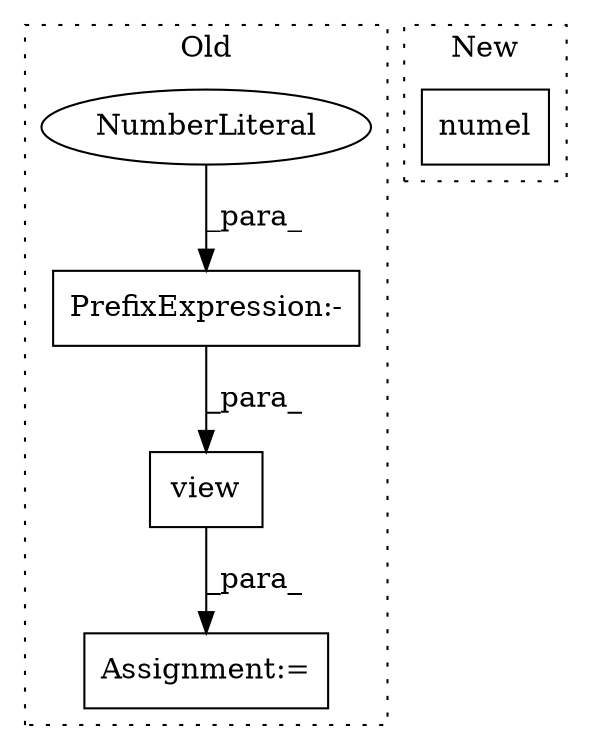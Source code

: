 digraph G {
subgraph cluster0 {
1 [label="view" a="32" s="3673,3680" l="5,1" shape="box"];
3 [label="PrefixExpression:-" a="38" s="3678" l="1" shape="box"];
4 [label="NumberLiteral" a="34" s="3679" l="1" shape="ellipse"];
5 [label="Assignment:=" a="7" s="3746" l="1" shape="box"];
label = "Old";
style="dotted";
}
subgraph cluster1 {
2 [label="numel" a="32" s="3758" l="7" shape="box"];
label = "New";
style="dotted";
}
1 -> 5 [label="_para_"];
3 -> 1 [label="_para_"];
4 -> 3 [label="_para_"];
}